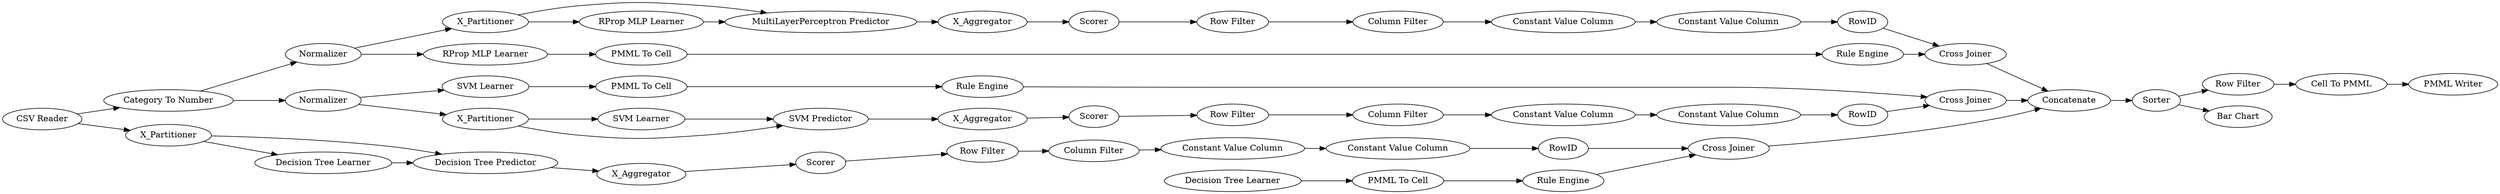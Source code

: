 digraph {
	"2501065449187375026_31" [label="SVM Learner"]
	"2477712589095348784_32" [label="MultiLayerPerceptron Predictor"]
	"6778913192487830780_52" [label=Sorter]
	"2971703152381529145_290" [label="Constant Value Column"]
	"-1232949165657726648_292" [label="Constant Value Column"]
	"-7257484862568118742_9" [label="Row Filter"]
	"2501065449187375026_32" [label="SVM Predictor"]
	"2477712589095348784_2" [label=X_Partitioner]
	"2477712589095348784_39" [label=Normalizer]
	"2501065449187375026_7" [label=X_Aggregator]
	"2971703152381529145_293" [label=RowID]
	"6778913192487830780_54" [label="Cell To PMML"]
	"-174894986485423863_28" [label="PMML To Cell"]
	"2501065449187375026_40" [label=Normalizer]
	"-1232949165657726648_9" [label="Row Filter"]
	"6778913192487830780_61" [label="PMML Writer"]
	"-7257484862568118742_292" [label="Constant Value Column"]
	"6778913192487830780_58" [label="Category To Number"]
	"-7257484862568118742_290" [label="Constant Value Column"]
	"6778913192487830780_62" [label="CSV Reader"]
	"7225598814380876222_32" [label="Decision Tree Predictor"]
	"-174894986485423863_34" [label="Rule Engine"]
	"7225598814380876222_39" [label=Scorer]
	"-174894986485423863_33" [label="Decision Tree Learner"]
	"-7257484862568118742_293" [label=RowID]
	"7225598814380876222_38" [label="Cross Joiner"]
	"-1232949165657726648_290" [label="Constant Value Column"]
	"2477712589095348784_31" [label="RProp MLP Learner"]
	"2501065449187375026_39" [label="Cross Joiner"]
	"5997877557346692156_33" [label="SVM Learner"]
	"7225598814380876222_2" [label=X_Partitioner]
	"-1232949165657726648_294" [label="Column Filter"]
	"-7257484862568118742_294" [label="Column Filter"]
	"5997877557346692156_35" [label="Rule Engine"]
	"2501065449187375026_41" [label=Scorer]
	"2971703152381529145_294" [label="Column Filter"]
	"2477712589095348784_7" [label=X_Aggregator]
	"2501065449187375026_2" [label=X_Partitioner]
	"2971703152381529145_292" [label="Constant Value Column"]
	"7225598814380876222_7" [label=X_Aggregator]
	"-7480472329882546037_35" [label="RProp MLP Learner"]
	"-7480472329882546037_22" [label="PMML To Cell"]
	"2971703152381529145_9" [label="Row Filter"]
	"-7480472329882546037_34" [label="Rule Engine"]
	"2477712589095348784_38" [label="Cross Joiner"]
	"7225598814380876222_31" [label="Decision Tree Learner"]
	"2477712589095348784_40" [label=Scorer]
	"6778913192487830780_53" [label="Row Filter"]
	"6778913192487830780_60" [label=Concatenate]
	"6778913192487830780_59" [label="Bar Chart"]
	"-1232949165657726648_293" [label=RowID]
	"5997877557346692156_34" [label="PMML To Cell"]
	"5997877557346692156_33" -> "5997877557346692156_34"
	"6778913192487830780_53" -> "6778913192487830780_54"
	"6778913192487830780_52" -> "6778913192487830780_53"
	"6778913192487830780_62" -> "6778913192487830780_58"
	"2971703152381529145_292" -> "2971703152381529145_293"
	"-7257484862568118742_9" -> "-7257484862568118742_294"
	"2971703152381529145_290" -> "2971703152381529145_292"
	"2477712589095348784_7" -> "2477712589095348784_40"
	"7225598814380876222_38" -> "6778913192487830780_60"
	"6778913192487830780_60" -> "6778913192487830780_52"
	"-7257484862568118742_290" -> "-7257484862568118742_292"
	"-1232949165657726648_294" -> "-1232949165657726648_290"
	"6778913192487830780_62" -> "7225598814380876222_2"
	"2477712589095348784_2" -> "2477712589095348784_32"
	"2501065449187375026_40" -> "5997877557346692156_33"
	"2501065449187375026_40" -> "2501065449187375026_2"
	"5997877557346692156_35" -> "2501065449187375026_39"
	"2501065449187375026_39" -> "6778913192487830780_60"
	"-7257484862568118742_294" -> "-7257484862568118742_290"
	"2477712589095348784_38" -> "6778913192487830780_60"
	"5997877557346692156_34" -> "5997877557346692156_35"
	"2477712589095348784_32" -> "2477712589095348784_7"
	"-1232949165657726648_293" -> "2477712589095348784_38"
	"7225598814380876222_39" -> "2971703152381529145_9"
	"6778913192487830780_52" -> "6778913192487830780_59"
	"2477712589095348784_39" -> "2477712589095348784_2"
	"2971703152381529145_293" -> "7225598814380876222_38"
	"6778913192487830780_58" -> "2501065449187375026_40"
	"2971703152381529145_9" -> "2971703152381529145_294"
	"2477712589095348784_31" -> "2477712589095348784_32"
	"2501065449187375026_32" -> "2501065449187375026_7"
	"-7480472329882546037_35" -> "-7480472329882546037_22"
	"7225598814380876222_7" -> "7225598814380876222_39"
	"7225598814380876222_31" -> "7225598814380876222_32"
	"2501065449187375026_2" -> "2501065449187375026_31"
	"-1232949165657726648_292" -> "-1232949165657726648_293"
	"2501065449187375026_31" -> "2501065449187375026_32"
	"6778913192487830780_54" -> "6778913192487830780_61"
	"7225598814380876222_2" -> "7225598814380876222_31"
	"2501065449187375026_2" -> "2501065449187375026_32"
	"2477712589095348784_39" -> "-7480472329882546037_35"
	"-1232949165657726648_9" -> "-1232949165657726648_294"
	"2501065449187375026_7" -> "2501065449187375026_41"
	"7225598814380876222_2" -> "7225598814380876222_32"
	"-174894986485423863_34" -> "7225598814380876222_38"
	"-7257484862568118742_292" -> "-7257484862568118742_293"
	"7225598814380876222_32" -> "7225598814380876222_7"
	"2477712589095348784_2" -> "2477712589095348784_31"
	"-7480472329882546037_22" -> "-7480472329882546037_34"
	"2971703152381529145_294" -> "2971703152381529145_290"
	"-7257484862568118742_293" -> "2501065449187375026_39"
	"2501065449187375026_41" -> "-7257484862568118742_9"
	"2477712589095348784_40" -> "-1232949165657726648_9"
	"6778913192487830780_58" -> "2477712589095348784_39"
	"-174894986485423863_28" -> "-174894986485423863_34"
	"-1232949165657726648_290" -> "-1232949165657726648_292"
	"-7480472329882546037_34" -> "2477712589095348784_38"
	"-174894986485423863_33" -> "-174894986485423863_28"
	rankdir=LR
}

